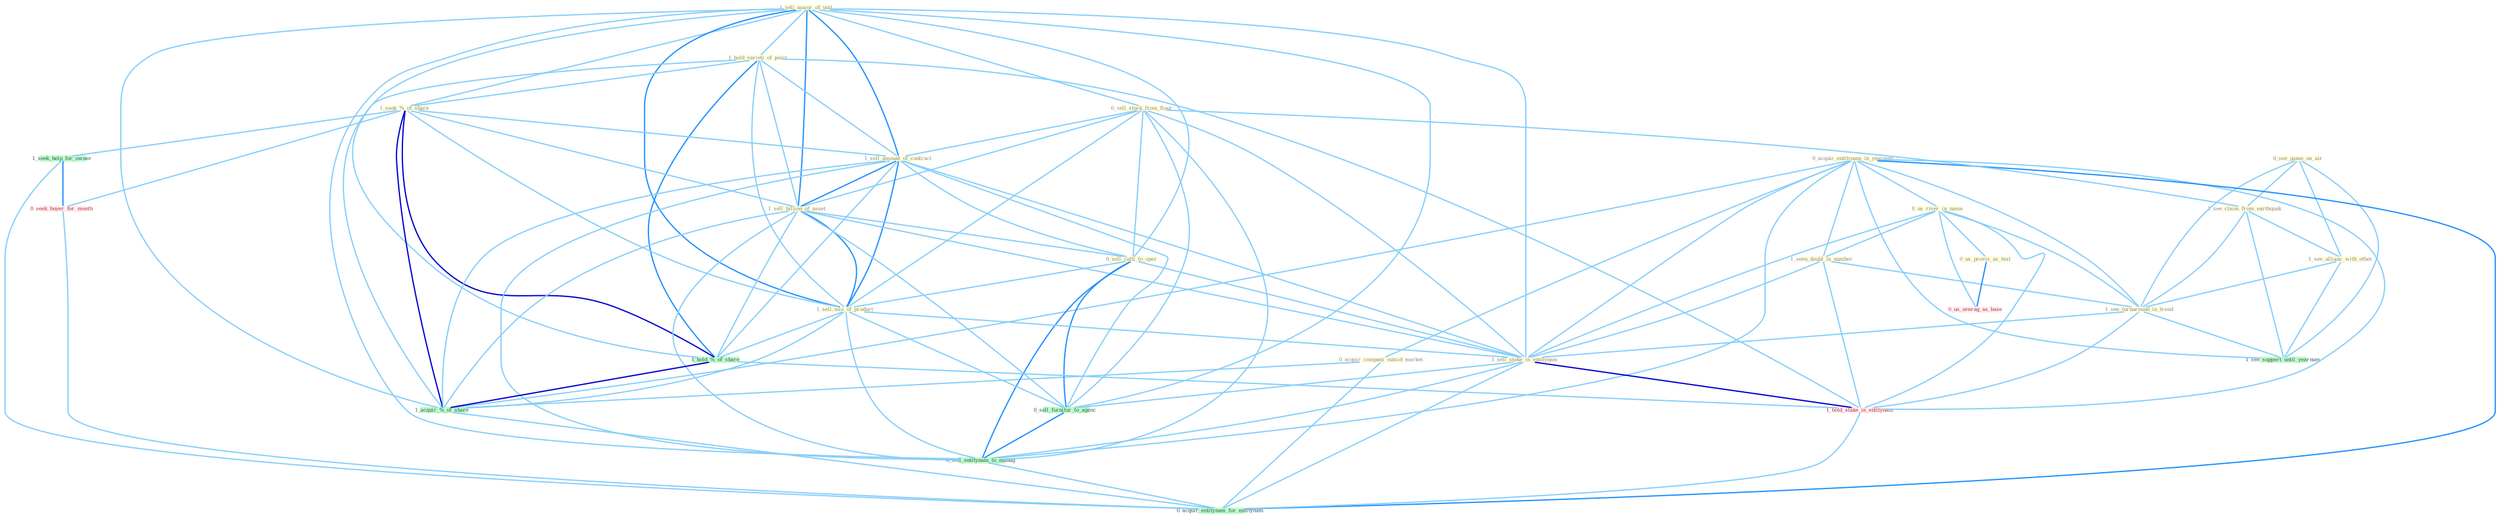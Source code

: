 Graph G{ 
    node
    [shape=polygon,style=filled,width=.5,height=.06,color="#BDFCC9",fixedsize=true,fontsize=4,
    fontcolor="#2f4f4f"];
    {node
    [color="#ffffe0", fontcolor="#8b7d6b"] "1_sell_major_of_unit " "1_hold_varieti_of_posit " "0_see_game_on_air " "0_acquir_entitynam_in_yearnum " "0_us_river_in_name " "0_sell_stock_from_floor " "1_seek_%_of_share " "1_sell_amount_of_contract " "0_acquir_compani_outsid_market " "1_sell_billion_of_asset " "0_sell_cattl_to_oper " "1_see_claim_from_earthquak " "1_seen_doubl_in_number " "0_us_provis_as_test " "1_see_allianc_with_other " "1_see_turnaround_in_trend " "1_sell_mix_of_product " "1_sell_stake_in_entitynam "}
{node [color="#fff0f5", fontcolor="#b22222"] "1_hold_stake_in_entitynam " "0_seek_buyer_for_month " "0_us_averag_as_base "}
edge [color="#B0E2FF"];

	"1_sell_major_of_unit " -- "1_hold_varieti_of_posit " [w="1", color="#87cefa" ];
	"1_sell_major_of_unit " -- "0_sell_stock_from_floor " [w="1", color="#87cefa" ];
	"1_sell_major_of_unit " -- "1_seek_%_of_share " [w="1", color="#87cefa" ];
	"1_sell_major_of_unit " -- "1_sell_amount_of_contract " [w="2", color="#1e90ff" , len=0.8];
	"1_sell_major_of_unit " -- "1_sell_billion_of_asset " [w="2", color="#1e90ff" , len=0.8];
	"1_sell_major_of_unit " -- "0_sell_cattl_to_oper " [w="1", color="#87cefa" ];
	"1_sell_major_of_unit " -- "1_sell_mix_of_product " [w="2", color="#1e90ff" , len=0.8];
	"1_sell_major_of_unit " -- "1_sell_stake_in_entitynam " [w="1", color="#87cefa" ];
	"1_sell_major_of_unit " -- "1_hold_%_of_share " [w="1", color="#87cefa" ];
	"1_sell_major_of_unit " -- "1_acquir_%_of_share " [w="1", color="#87cefa" ];
	"1_sell_major_of_unit " -- "0_sell_furnitur_to_agenc " [w="1", color="#87cefa" ];
	"1_sell_major_of_unit " -- "0_sell_entitynam_to_manag " [w="1", color="#87cefa" ];
	"1_hold_varieti_of_posit " -- "1_seek_%_of_share " [w="1", color="#87cefa" ];
	"1_hold_varieti_of_posit " -- "1_sell_amount_of_contract " [w="1", color="#87cefa" ];
	"1_hold_varieti_of_posit " -- "1_sell_billion_of_asset " [w="1", color="#87cefa" ];
	"1_hold_varieti_of_posit " -- "1_sell_mix_of_product " [w="1", color="#87cefa" ];
	"1_hold_varieti_of_posit " -- "1_hold_%_of_share " [w="2", color="#1e90ff" , len=0.8];
	"1_hold_varieti_of_posit " -- "1_hold_stake_in_entitynam " [w="1", color="#87cefa" ];
	"1_hold_varieti_of_posit " -- "1_acquir_%_of_share " [w="1", color="#87cefa" ];
	"0_see_game_on_air " -- "1_see_claim_from_earthquak " [w="1", color="#87cefa" ];
	"0_see_game_on_air " -- "1_see_allianc_with_other " [w="1", color="#87cefa" ];
	"0_see_game_on_air " -- "1_see_turnaround_in_trend " [w="1", color="#87cefa" ];
	"0_see_game_on_air " -- "1_see_support_until_yearnum " [w="1", color="#87cefa" ];
	"0_acquir_entitynam_in_yearnum " -- "0_us_river_in_name " [w="1", color="#87cefa" ];
	"0_acquir_entitynam_in_yearnum " -- "0_acquir_compani_outsid_market " [w="1", color="#87cefa" ];
	"0_acquir_entitynam_in_yearnum " -- "1_seen_doubl_in_number " [w="1", color="#87cefa" ];
	"0_acquir_entitynam_in_yearnum " -- "1_see_turnaround_in_trend " [w="1", color="#87cefa" ];
	"0_acquir_entitynam_in_yearnum " -- "1_sell_stake_in_entitynam " [w="1", color="#87cefa" ];
	"0_acquir_entitynam_in_yearnum " -- "1_hold_stake_in_entitynam " [w="1", color="#87cefa" ];
	"0_acquir_entitynam_in_yearnum " -- "1_acquir_%_of_share " [w="1", color="#87cefa" ];
	"0_acquir_entitynam_in_yearnum " -- "1_see_support_until_yearnum " [w="1", color="#87cefa" ];
	"0_acquir_entitynam_in_yearnum " -- "0_sell_entitynam_to_manag " [w="1", color="#87cefa" ];
	"0_acquir_entitynam_in_yearnum " -- "0_acquir_entitynam_for_entitynam " [w="2", color="#1e90ff" , len=0.8];
	"0_us_river_in_name " -- "1_seen_doubl_in_number " [w="1", color="#87cefa" ];
	"0_us_river_in_name " -- "0_us_provis_as_test " [w="1", color="#87cefa" ];
	"0_us_river_in_name " -- "1_see_turnaround_in_trend " [w="1", color="#87cefa" ];
	"0_us_river_in_name " -- "1_sell_stake_in_entitynam " [w="1", color="#87cefa" ];
	"0_us_river_in_name " -- "1_hold_stake_in_entitynam " [w="1", color="#87cefa" ];
	"0_us_river_in_name " -- "0_us_averag_as_base " [w="1", color="#87cefa" ];
	"0_sell_stock_from_floor " -- "1_sell_amount_of_contract " [w="1", color="#87cefa" ];
	"0_sell_stock_from_floor " -- "1_sell_billion_of_asset " [w="1", color="#87cefa" ];
	"0_sell_stock_from_floor " -- "0_sell_cattl_to_oper " [w="1", color="#87cefa" ];
	"0_sell_stock_from_floor " -- "1_see_claim_from_earthquak " [w="1", color="#87cefa" ];
	"0_sell_stock_from_floor " -- "1_sell_mix_of_product " [w="1", color="#87cefa" ];
	"0_sell_stock_from_floor " -- "1_sell_stake_in_entitynam " [w="1", color="#87cefa" ];
	"0_sell_stock_from_floor " -- "0_sell_furnitur_to_agenc " [w="1", color="#87cefa" ];
	"0_sell_stock_from_floor " -- "0_sell_entitynam_to_manag " [w="1", color="#87cefa" ];
	"1_seek_%_of_share " -- "1_sell_amount_of_contract " [w="1", color="#87cefa" ];
	"1_seek_%_of_share " -- "1_sell_billion_of_asset " [w="1", color="#87cefa" ];
	"1_seek_%_of_share " -- "1_sell_mix_of_product " [w="1", color="#87cefa" ];
	"1_seek_%_of_share " -- "1_hold_%_of_share " [w="3", color="#0000cd" , len=0.6];
	"1_seek_%_of_share " -- "1_seek_help_for_owner " [w="1", color="#87cefa" ];
	"1_seek_%_of_share " -- "0_seek_buyer_for_month " [w="1", color="#87cefa" ];
	"1_seek_%_of_share " -- "1_acquir_%_of_share " [w="3", color="#0000cd" , len=0.6];
	"1_sell_amount_of_contract " -- "1_sell_billion_of_asset " [w="2", color="#1e90ff" , len=0.8];
	"1_sell_amount_of_contract " -- "0_sell_cattl_to_oper " [w="1", color="#87cefa" ];
	"1_sell_amount_of_contract " -- "1_sell_mix_of_product " [w="2", color="#1e90ff" , len=0.8];
	"1_sell_amount_of_contract " -- "1_sell_stake_in_entitynam " [w="1", color="#87cefa" ];
	"1_sell_amount_of_contract " -- "1_hold_%_of_share " [w="1", color="#87cefa" ];
	"1_sell_amount_of_contract " -- "1_acquir_%_of_share " [w="1", color="#87cefa" ];
	"1_sell_amount_of_contract " -- "0_sell_furnitur_to_agenc " [w="1", color="#87cefa" ];
	"1_sell_amount_of_contract " -- "0_sell_entitynam_to_manag " [w="1", color="#87cefa" ];
	"0_acquir_compani_outsid_market " -- "1_acquir_%_of_share " [w="1", color="#87cefa" ];
	"0_acquir_compani_outsid_market " -- "0_acquir_entitynam_for_entitynam " [w="1", color="#87cefa" ];
	"1_sell_billion_of_asset " -- "0_sell_cattl_to_oper " [w="1", color="#87cefa" ];
	"1_sell_billion_of_asset " -- "1_sell_mix_of_product " [w="2", color="#1e90ff" , len=0.8];
	"1_sell_billion_of_asset " -- "1_sell_stake_in_entitynam " [w="1", color="#87cefa" ];
	"1_sell_billion_of_asset " -- "1_hold_%_of_share " [w="1", color="#87cefa" ];
	"1_sell_billion_of_asset " -- "1_acquir_%_of_share " [w="1", color="#87cefa" ];
	"1_sell_billion_of_asset " -- "0_sell_furnitur_to_agenc " [w="1", color="#87cefa" ];
	"1_sell_billion_of_asset " -- "0_sell_entitynam_to_manag " [w="1", color="#87cefa" ];
	"0_sell_cattl_to_oper " -- "1_sell_mix_of_product " [w="1", color="#87cefa" ];
	"0_sell_cattl_to_oper " -- "1_sell_stake_in_entitynam " [w="1", color="#87cefa" ];
	"0_sell_cattl_to_oper " -- "0_sell_furnitur_to_agenc " [w="2", color="#1e90ff" , len=0.8];
	"0_sell_cattl_to_oper " -- "0_sell_entitynam_to_manag " [w="2", color="#1e90ff" , len=0.8];
	"1_see_claim_from_earthquak " -- "1_see_allianc_with_other " [w="1", color="#87cefa" ];
	"1_see_claim_from_earthquak " -- "1_see_turnaround_in_trend " [w="1", color="#87cefa" ];
	"1_see_claim_from_earthquak " -- "1_see_support_until_yearnum " [w="1", color="#87cefa" ];
	"1_seen_doubl_in_number " -- "1_see_turnaround_in_trend " [w="1", color="#87cefa" ];
	"1_seen_doubl_in_number " -- "1_sell_stake_in_entitynam " [w="1", color="#87cefa" ];
	"1_seen_doubl_in_number " -- "1_hold_stake_in_entitynam " [w="1", color="#87cefa" ];
	"0_us_provis_as_test " -- "0_us_averag_as_base " [w="2", color="#1e90ff" , len=0.8];
	"1_see_allianc_with_other " -- "1_see_turnaround_in_trend " [w="1", color="#87cefa" ];
	"1_see_allianc_with_other " -- "1_see_support_until_yearnum " [w="1", color="#87cefa" ];
	"1_see_turnaround_in_trend " -- "1_sell_stake_in_entitynam " [w="1", color="#87cefa" ];
	"1_see_turnaround_in_trend " -- "1_hold_stake_in_entitynam " [w="1", color="#87cefa" ];
	"1_see_turnaround_in_trend " -- "1_see_support_until_yearnum " [w="1", color="#87cefa" ];
	"1_sell_mix_of_product " -- "1_sell_stake_in_entitynam " [w="1", color="#87cefa" ];
	"1_sell_mix_of_product " -- "1_hold_%_of_share " [w="1", color="#87cefa" ];
	"1_sell_mix_of_product " -- "1_acquir_%_of_share " [w="1", color="#87cefa" ];
	"1_sell_mix_of_product " -- "0_sell_furnitur_to_agenc " [w="1", color="#87cefa" ];
	"1_sell_mix_of_product " -- "0_sell_entitynam_to_manag " [w="1", color="#87cefa" ];
	"1_sell_stake_in_entitynam " -- "1_hold_stake_in_entitynam " [w="3", color="#0000cd" , len=0.6];
	"1_sell_stake_in_entitynam " -- "0_sell_furnitur_to_agenc " [w="1", color="#87cefa" ];
	"1_sell_stake_in_entitynam " -- "0_sell_entitynam_to_manag " [w="1", color="#87cefa" ];
	"1_sell_stake_in_entitynam " -- "0_acquir_entitynam_for_entitynam " [w="1", color="#87cefa" ];
	"1_hold_%_of_share " -- "1_hold_stake_in_entitynam " [w="1", color="#87cefa" ];
	"1_hold_%_of_share " -- "1_acquir_%_of_share " [w="3", color="#0000cd" , len=0.6];
	"1_hold_stake_in_entitynam " -- "0_acquir_entitynam_for_entitynam " [w="1", color="#87cefa" ];
	"1_seek_help_for_owner " -- "0_seek_buyer_for_month " [w="2", color="#1e90ff" , len=0.8];
	"1_seek_help_for_owner " -- "0_acquir_entitynam_for_entitynam " [w="1", color="#87cefa" ];
	"0_seek_buyer_for_month " -- "0_acquir_entitynam_for_entitynam " [w="1", color="#87cefa" ];
	"1_acquir_%_of_share " -- "0_acquir_entitynam_for_entitynam " [w="1", color="#87cefa" ];
	"0_sell_furnitur_to_agenc " -- "0_sell_entitynam_to_manag " [w="2", color="#1e90ff" , len=0.8];
	"0_sell_entitynam_to_manag " -- "0_acquir_entitynam_for_entitynam " [w="1", color="#87cefa" ];
}